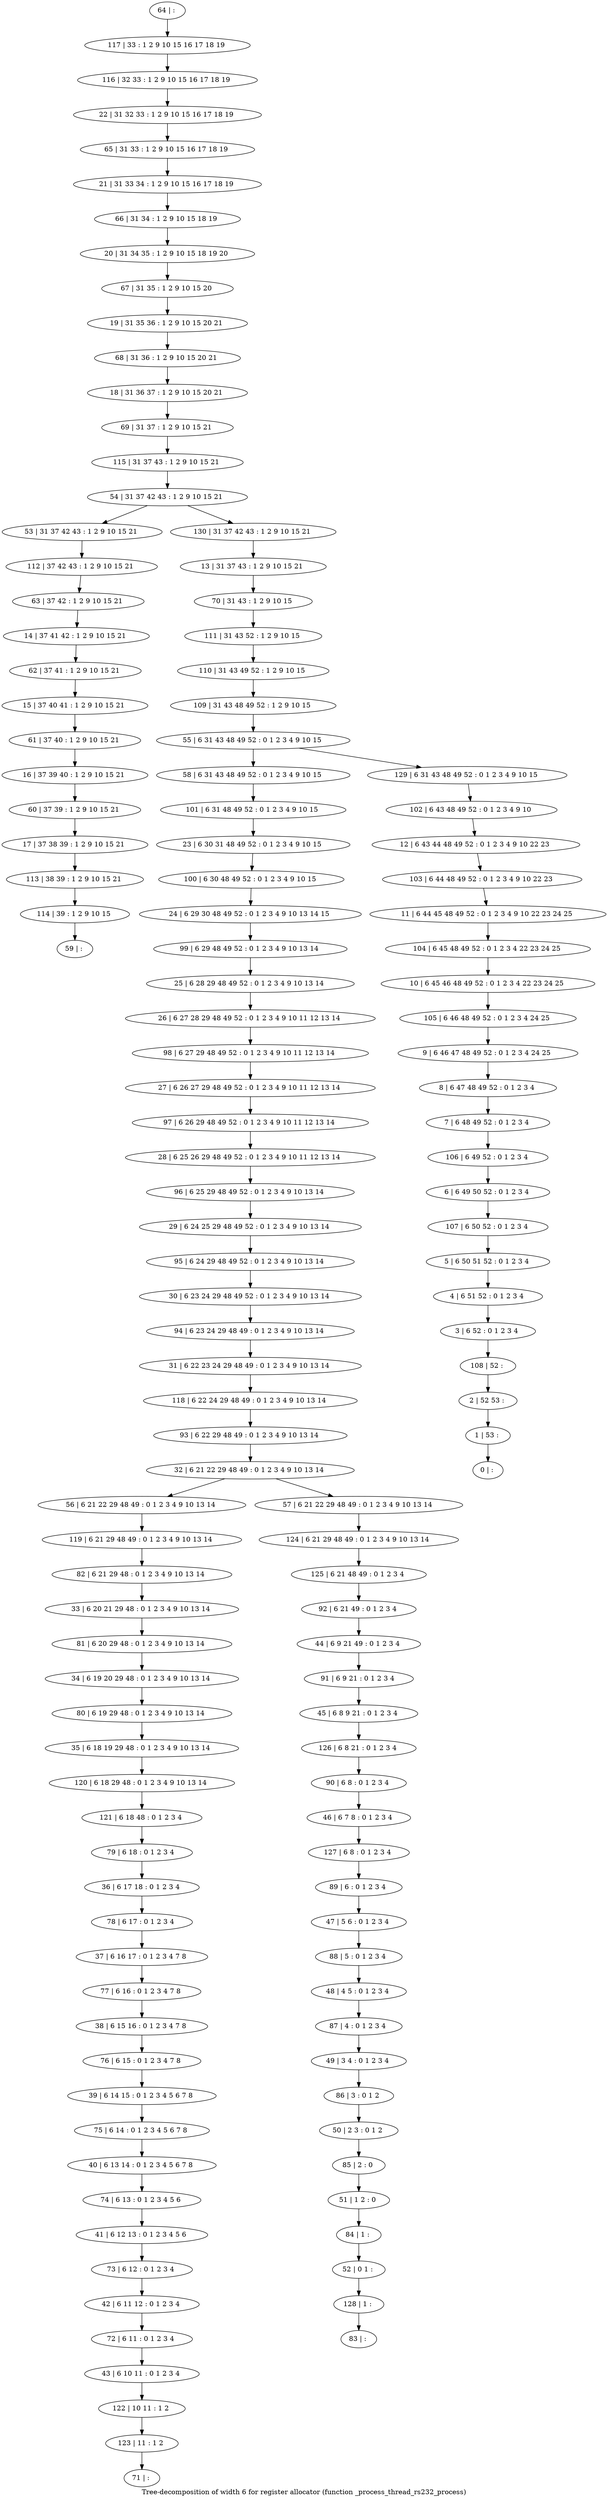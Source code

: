 digraph G {
graph [label="Tree-decomposition of width 6 for register allocator (function _process_thread_rs232_process)"]
0[label="0 | : "];
1[label="1 | 53 : "];
2[label="2 | 52 53 : "];
3[label="3 | 6 52 : 0 1 2 3 4 "];
4[label="4 | 6 51 52 : 0 1 2 3 4 "];
5[label="5 | 6 50 51 52 : 0 1 2 3 4 "];
6[label="6 | 6 49 50 52 : 0 1 2 3 4 "];
7[label="7 | 6 48 49 52 : 0 1 2 3 4 "];
8[label="8 | 6 47 48 49 52 : 0 1 2 3 4 "];
9[label="9 | 6 46 47 48 49 52 : 0 1 2 3 4 24 25 "];
10[label="10 | 6 45 46 48 49 52 : 0 1 2 3 4 22 23 24 25 "];
11[label="11 | 6 44 45 48 49 52 : 0 1 2 3 4 9 10 22 23 24 25 "];
12[label="12 | 6 43 44 48 49 52 : 0 1 2 3 4 9 10 22 23 "];
13[label="13 | 31 37 43 : 1 2 9 10 15 21 "];
14[label="14 | 37 41 42 : 1 2 9 10 15 21 "];
15[label="15 | 37 40 41 : 1 2 9 10 15 21 "];
16[label="16 | 37 39 40 : 1 2 9 10 15 21 "];
17[label="17 | 37 38 39 : 1 2 9 10 15 21 "];
18[label="18 | 31 36 37 : 1 2 9 10 15 20 21 "];
19[label="19 | 31 35 36 : 1 2 9 10 15 20 21 "];
20[label="20 | 31 34 35 : 1 2 9 10 15 18 19 20 "];
21[label="21 | 31 33 34 : 1 2 9 10 15 16 17 18 19 "];
22[label="22 | 31 32 33 : 1 2 9 10 15 16 17 18 19 "];
23[label="23 | 6 30 31 48 49 52 : 0 1 2 3 4 9 10 15 "];
24[label="24 | 6 29 30 48 49 52 : 0 1 2 3 4 9 10 13 14 15 "];
25[label="25 | 6 28 29 48 49 52 : 0 1 2 3 4 9 10 13 14 "];
26[label="26 | 6 27 28 29 48 49 52 : 0 1 2 3 4 9 10 11 12 13 14 "];
27[label="27 | 6 26 27 29 48 49 52 : 0 1 2 3 4 9 10 11 12 13 14 "];
28[label="28 | 6 25 26 29 48 49 52 : 0 1 2 3 4 9 10 11 12 13 14 "];
29[label="29 | 6 24 25 29 48 49 52 : 0 1 2 3 4 9 10 13 14 "];
30[label="30 | 6 23 24 29 48 49 52 : 0 1 2 3 4 9 10 13 14 "];
31[label="31 | 6 22 23 24 29 48 49 : 0 1 2 3 4 9 10 13 14 "];
32[label="32 | 6 21 22 29 48 49 : 0 1 2 3 4 9 10 13 14 "];
33[label="33 | 6 20 21 29 48 : 0 1 2 3 4 9 10 13 14 "];
34[label="34 | 6 19 20 29 48 : 0 1 2 3 4 9 10 13 14 "];
35[label="35 | 6 18 19 29 48 : 0 1 2 3 4 9 10 13 14 "];
36[label="36 | 6 17 18 : 0 1 2 3 4 "];
37[label="37 | 6 16 17 : 0 1 2 3 4 7 8 "];
38[label="38 | 6 15 16 : 0 1 2 3 4 7 8 "];
39[label="39 | 6 14 15 : 0 1 2 3 4 5 6 7 8 "];
40[label="40 | 6 13 14 : 0 1 2 3 4 5 6 7 8 "];
41[label="41 | 6 12 13 : 0 1 2 3 4 5 6 "];
42[label="42 | 6 11 12 : 0 1 2 3 4 "];
43[label="43 | 6 10 11 : 0 1 2 3 4 "];
44[label="44 | 6 9 21 49 : 0 1 2 3 4 "];
45[label="45 | 6 8 9 21 : 0 1 2 3 4 "];
46[label="46 | 6 7 8 : 0 1 2 3 4 "];
47[label="47 | 5 6 : 0 1 2 3 4 "];
48[label="48 | 4 5 : 0 1 2 3 4 "];
49[label="49 | 3 4 : 0 1 2 3 4 "];
50[label="50 | 2 3 : 0 1 2 "];
51[label="51 | 1 2 : 0 "];
52[label="52 | 0 1 : "];
53[label="53 | 31 37 42 43 : 1 2 9 10 15 21 "];
54[label="54 | 31 37 42 43 : 1 2 9 10 15 21 "];
55[label="55 | 6 31 43 48 49 52 : 0 1 2 3 4 9 10 15 "];
56[label="56 | 6 21 22 29 48 49 : 0 1 2 3 4 9 10 13 14 "];
57[label="57 | 6 21 22 29 48 49 : 0 1 2 3 4 9 10 13 14 "];
58[label="58 | 6 31 43 48 49 52 : 0 1 2 3 4 9 10 15 "];
59[label="59 | : "];
60[label="60 | 37 39 : 1 2 9 10 15 21 "];
61[label="61 | 37 40 : 1 2 9 10 15 21 "];
62[label="62 | 37 41 : 1 2 9 10 15 21 "];
63[label="63 | 37 42 : 1 2 9 10 15 21 "];
64[label="64 | : "];
65[label="65 | 31 33 : 1 2 9 10 15 16 17 18 19 "];
66[label="66 | 31 34 : 1 2 9 10 15 18 19 "];
67[label="67 | 31 35 : 1 2 9 10 15 20 "];
68[label="68 | 31 36 : 1 2 9 10 15 20 21 "];
69[label="69 | 31 37 : 1 2 9 10 15 21 "];
70[label="70 | 31 43 : 1 2 9 10 15 "];
71[label="71 | : "];
72[label="72 | 6 11 : 0 1 2 3 4 "];
73[label="73 | 6 12 : 0 1 2 3 4 "];
74[label="74 | 6 13 : 0 1 2 3 4 5 6 "];
75[label="75 | 6 14 : 0 1 2 3 4 5 6 7 8 "];
76[label="76 | 6 15 : 0 1 2 3 4 7 8 "];
77[label="77 | 6 16 : 0 1 2 3 4 7 8 "];
78[label="78 | 6 17 : 0 1 2 3 4 "];
79[label="79 | 6 18 : 0 1 2 3 4 "];
80[label="80 | 6 19 29 48 : 0 1 2 3 4 9 10 13 14 "];
81[label="81 | 6 20 29 48 : 0 1 2 3 4 9 10 13 14 "];
82[label="82 | 6 21 29 48 : 0 1 2 3 4 9 10 13 14 "];
83[label="83 | : "];
84[label="84 | 1 : "];
85[label="85 | 2 : 0 "];
86[label="86 | 3 : 0 1 2 "];
87[label="87 | 4 : 0 1 2 3 4 "];
88[label="88 | 5 : 0 1 2 3 4 "];
89[label="89 | 6 : 0 1 2 3 4 "];
90[label="90 | 6 8 : 0 1 2 3 4 "];
91[label="91 | 6 9 21 : 0 1 2 3 4 "];
92[label="92 | 6 21 49 : 0 1 2 3 4 "];
93[label="93 | 6 22 29 48 49 : 0 1 2 3 4 9 10 13 14 "];
94[label="94 | 6 23 24 29 48 49 : 0 1 2 3 4 9 10 13 14 "];
95[label="95 | 6 24 29 48 49 52 : 0 1 2 3 4 9 10 13 14 "];
96[label="96 | 6 25 29 48 49 52 : 0 1 2 3 4 9 10 13 14 "];
97[label="97 | 6 26 29 48 49 52 : 0 1 2 3 4 9 10 11 12 13 14 "];
98[label="98 | 6 27 29 48 49 52 : 0 1 2 3 4 9 10 11 12 13 14 "];
99[label="99 | 6 29 48 49 52 : 0 1 2 3 4 9 10 13 14 "];
100[label="100 | 6 30 48 49 52 : 0 1 2 3 4 9 10 15 "];
101[label="101 | 6 31 48 49 52 : 0 1 2 3 4 9 10 15 "];
102[label="102 | 6 43 48 49 52 : 0 1 2 3 4 9 10 "];
103[label="103 | 6 44 48 49 52 : 0 1 2 3 4 9 10 22 23 "];
104[label="104 | 6 45 48 49 52 : 0 1 2 3 4 22 23 24 25 "];
105[label="105 | 6 46 48 49 52 : 0 1 2 3 4 24 25 "];
106[label="106 | 6 49 52 : 0 1 2 3 4 "];
107[label="107 | 6 50 52 : 0 1 2 3 4 "];
108[label="108 | 52 : "];
109[label="109 | 31 43 48 49 52 : 1 2 9 10 15 "];
110[label="110 | 31 43 49 52 : 1 2 9 10 15 "];
111[label="111 | 31 43 52 : 1 2 9 10 15 "];
112[label="112 | 37 42 43 : 1 2 9 10 15 21 "];
113[label="113 | 38 39 : 1 2 9 10 15 21 "];
114[label="114 | 39 : 1 2 9 10 15 "];
115[label="115 | 31 37 43 : 1 2 9 10 15 21 "];
116[label="116 | 32 33 : 1 2 9 10 15 16 17 18 19 "];
117[label="117 | 33 : 1 2 9 10 15 16 17 18 19 "];
118[label="118 | 6 22 24 29 48 49 : 0 1 2 3 4 9 10 13 14 "];
119[label="119 | 6 21 29 48 49 : 0 1 2 3 4 9 10 13 14 "];
120[label="120 | 6 18 29 48 : 0 1 2 3 4 9 10 13 14 "];
121[label="121 | 6 18 48 : 0 1 2 3 4 "];
122[label="122 | 10 11 : 1 2 "];
123[label="123 | 11 : 1 2 "];
124[label="124 | 6 21 29 48 49 : 0 1 2 3 4 9 10 13 14 "];
125[label="125 | 6 21 48 49 : 0 1 2 3 4 "];
126[label="126 | 6 8 21 : 0 1 2 3 4 "];
127[label="127 | 6 8 : 0 1 2 3 4 "];
128[label="128 | 1 : "];
129[label="129 | 6 31 43 48 49 52 : 0 1 2 3 4 9 10 15 "];
130[label="130 | 31 37 42 43 : 1 2 9 10 15 21 "];
25->26 ;
32->56 ;
32->57 ;
60->17 ;
16->60 ;
61->16 ;
15->61 ;
62->15 ;
14->62 ;
63->14 ;
72->43 ;
42->72 ;
73->42 ;
41->73 ;
74->41 ;
40->74 ;
75->40 ;
39->75 ;
76->39 ;
38->76 ;
77->38 ;
37->77 ;
78->37 ;
36->78 ;
79->36 ;
80->35 ;
34->80 ;
81->34 ;
33->81 ;
82->33 ;
84->52 ;
51->84 ;
85->51 ;
50->85 ;
86->50 ;
49->86 ;
87->49 ;
48->87 ;
88->48 ;
47->88 ;
89->47 ;
90->46 ;
91->45 ;
44->91 ;
92->44 ;
93->32 ;
94->31 ;
30->94 ;
95->30 ;
29->95 ;
96->29 ;
28->96 ;
97->28 ;
27->97 ;
98->27 ;
26->98 ;
99->25 ;
24->99 ;
100->24 ;
23->100 ;
101->23 ;
58->101 ;
112->63 ;
53->112 ;
17->113 ;
114->59 ;
113->114 ;
118->93 ;
31->118 ;
119->82 ;
56->119 ;
35->120 ;
121->79 ;
120->121 ;
43->122 ;
123->71 ;
122->123 ;
57->124 ;
125->92 ;
124->125 ;
126->90 ;
45->126 ;
127->89 ;
46->127 ;
128->83 ;
52->128 ;
64->117 ;
117->116 ;
116->22 ;
22->65 ;
65->21 ;
21->66 ;
66->20 ;
20->67 ;
67->19 ;
19->68 ;
68->18 ;
18->69 ;
69->115 ;
115->54 ;
13->70 ;
70->111 ;
111->110 ;
110->109 ;
109->55 ;
102->12 ;
12->103 ;
103->11 ;
11->104 ;
104->10 ;
10->105 ;
105->9 ;
9->8 ;
8->7 ;
7->106 ;
106->6 ;
6->107 ;
107->5 ;
5->4 ;
4->3 ;
3->108 ;
108->2 ;
2->1 ;
1->0 ;
129->102 ;
130->13 ;
55->58 ;
55->129 ;
54->53 ;
54->130 ;
}
